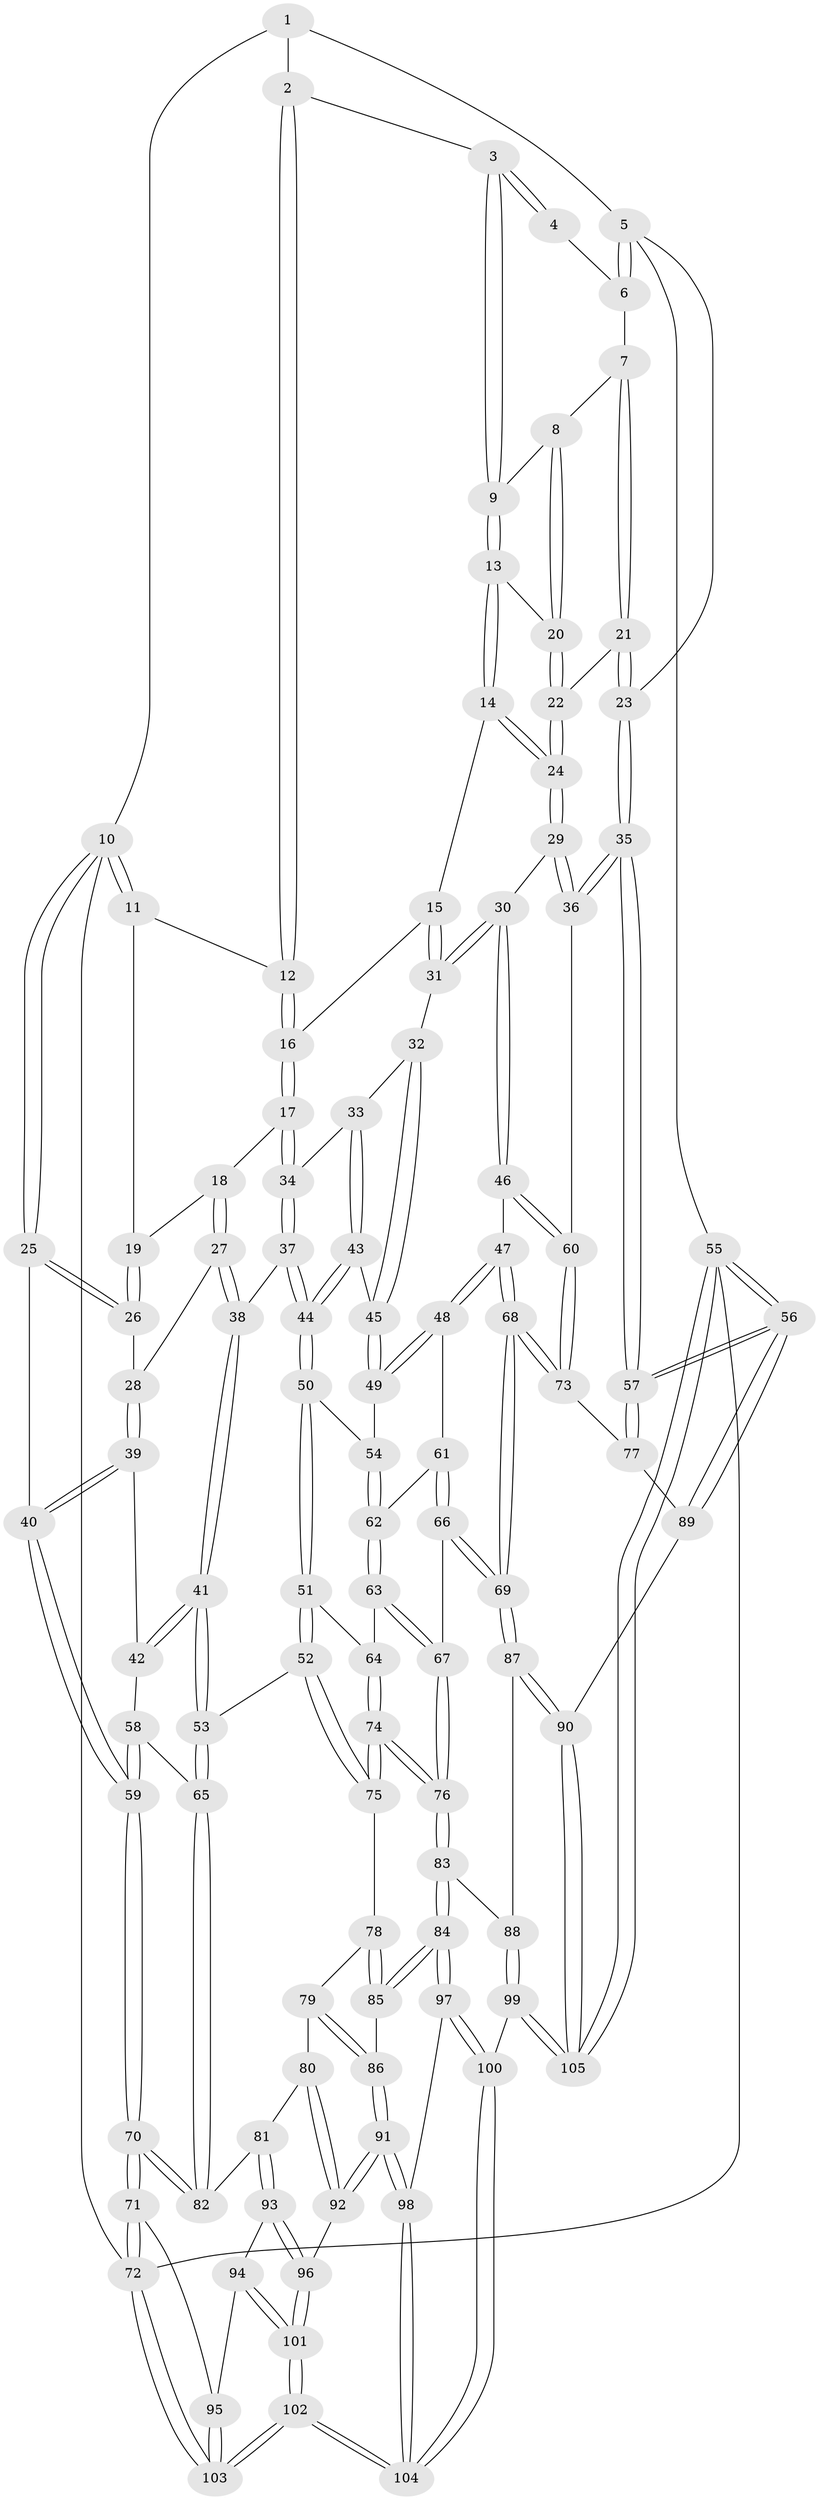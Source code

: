 // coarse degree distribution, {4: 0.4153846153846154, 5: 0.4, 3: 0.07692307692307693, 7: 0.015384615384615385, 6: 0.09230769230769231}
// Generated by graph-tools (version 1.1) at 2025/52/02/27/25 19:52:38]
// undirected, 105 vertices, 259 edges
graph export_dot {
graph [start="1"]
  node [color=gray90,style=filled];
  1 [pos="+0.8693126087439486+0"];
  2 [pos="+0.5541744956759508+0"];
  3 [pos="+0.6908381007246475+0.09991623710322824"];
  4 [pos="+0.8515886021973809+0.08636308781309783"];
  5 [pos="+1+0.1685951357362984"];
  6 [pos="+0.8575832612285953+0.09841742793414088"];
  7 [pos="+0.8427889273639152+0.17470395121509003"];
  8 [pos="+0.8281432672795578+0.17697884716014853"];
  9 [pos="+0.7066624880437272+0.15854172658400703"];
  10 [pos="+0+0"];
  11 [pos="+0.2757623340209679+0"];
  12 [pos="+0.48450326390039117+0"];
  13 [pos="+0.6907395801299708+0.2250374062888483"];
  14 [pos="+0.6757939667896011+0.25353079671556744"];
  15 [pos="+0.63146999383448+0.27996012355196576"];
  16 [pos="+0.43580759520641693+0.21091578515930526"];
  17 [pos="+0.42692981184554357+0.22118556527565322"];
  18 [pos="+0.20381647602210007+0.22175667673034063"];
  19 [pos="+0.1551795860829172+0.18565926434428015"];
  20 [pos="+0.7811927674810647+0.23170463420126278"];
  21 [pos="+0.8999640786462704+0.25070596949110585"];
  22 [pos="+0.8271240155271579+0.31641668850182364"];
  23 [pos="+1+0.2609454740131326"];
  24 [pos="+0.813704286436536+0.3350998872235139"];
  25 [pos="+0+0.07138253971539904"];
  26 [pos="+0+0.19036588964003692"];
  27 [pos="+0.19233913096206745+0.37919063565883376"];
  28 [pos="+0.09934453770079656+0.40772853360246786"];
  29 [pos="+0.8059242301270328+0.4777410840069661"];
  30 [pos="+0.7956009327819498+0.4827529631970593"];
  31 [pos="+0.6480643925321151+0.42414649746673744"];
  32 [pos="+0.6186369405081324+0.4379368217545623"];
  33 [pos="+0.474292529997883+0.40508961004375704"];
  34 [pos="+0.41408612545991297+0.36624287038480113"];
  35 [pos="+1+0.5228154116466421"];
  36 [pos="+1+0.5239195263464834"];
  37 [pos="+0.34385388774938375+0.44545934400053466"];
  38 [pos="+0.2871031892353037+0.4552167371957387"];
  39 [pos="+0.03822007666459905+0.4933090742078419"];
  40 [pos="+0+0.49333174351009573"];
  41 [pos="+0.1860132717793265+0.5996865755680192"];
  42 [pos="+0.08141450365937995+0.5345098566161219"];
  43 [pos="+0.506558199337693+0.530311119026991"];
  44 [pos="+0.410848702686516+0.5789404847377756"];
  45 [pos="+0.5694040018764603+0.5454130755560078"];
  46 [pos="+0.7541851869300433+0.5794127904857331"];
  47 [pos="+0.687072218930785+0.6446343057520196"];
  48 [pos="+0.6063200263370286+0.6287021895188729"];
  49 [pos="+0.5851629280281231+0.5933919793780255"];
  50 [pos="+0.41052864477040363+0.5902045385985468"];
  51 [pos="+0.38545201174103433+0.6612509749398269"];
  52 [pos="+0.3116672792553632+0.6870281469043243"];
  53 [pos="+0.1955018602854069+0.6393028844324435"];
  54 [pos="+0.46375412344954486+0.6018927995116805"];
  55 [pos="+1+1"];
  56 [pos="+1+0.9187461893420494"];
  57 [pos="+1+0.7774832564651225"];
  58 [pos="+0.025237178897036975+0.6612964857910258"];
  59 [pos="+0+0.6453756922497826"];
  60 [pos="+0.8657965834128213+0.703563478969851"];
  61 [pos="+0.5722825342383105+0.6581570677846781"];
  62 [pos="+0.5390768678433701+0.6540566740397511"];
  63 [pos="+0.4039999242607716+0.674739451454098"];
  64 [pos="+0.39923056705209936+0.6725082930854125"];
  65 [pos="+0.1268833045147137+0.7315387750916383"];
  66 [pos="+0.5279441007976816+0.7614999562406922"];
  67 [pos="+0.5156301676329458+0.7639350967687202"];
  68 [pos="+0.7216836963624328+0.8334680974753472"];
  69 [pos="+0.7058968670096184+0.8711527648508937"];
  70 [pos="+0+0.8468668543581743"];
  71 [pos="+0+0.8535221212438212"];
  72 [pos="+0+1"];
  73 [pos="+0.8519727577210539+0.759216702211565"];
  74 [pos="+0.41319125695937114+0.8138805865424088"];
  75 [pos="+0.3108980070563479+0.7415912473383459"];
  76 [pos="+0.43733754292074284+0.8627324616238317"];
  77 [pos="+0.8992994726891577+0.7817058715191666"];
  78 [pos="+0.3108598894129774+0.7417438234410679"];
  79 [pos="+0.2897654202738193+0.7723359665036399"];
  80 [pos="+0.19055746057526984+0.8452344134984604"];
  81 [pos="+0.15149941868039998+0.8322117695697627"];
  82 [pos="+0.1170580796647637+0.7637434375483695"];
  83 [pos="+0.43559612643557233+0.8694135827516979"];
  84 [pos="+0.42558477493479535+0.8751872866312596"];
  85 [pos="+0.360209983284678+0.8698675731778154"];
  86 [pos="+0.30021732726709954+0.8906633128043686"];
  87 [pos="+0.7064067335551003+0.9638009631232685"];
  88 [pos="+0.43815796891630343+0.8709605874128971"];
  89 [pos="+0.9165666579450455+0.8995643779321174"];
  90 [pos="+0.7113074715867629+0.9814568423522799"];
  91 [pos="+0.2687669350325397+0.9114036808183504"];
  92 [pos="+0.2655120621819443+0.9102128412885729"];
  93 [pos="+0.1203238337781171+0.8902667499983659"];
  94 [pos="+0.11353055743264695+0.8987112734235673"];
  95 [pos="+0.05645025083370306+0.919209212188315"];
  96 [pos="+0.19232145740042086+0.9642946660784001"];
  97 [pos="+0.41509232113841127+0.9154769480090656"];
  98 [pos="+0.31010975825698583+1"];
  99 [pos="+0.6060004763597243+1"];
  100 [pos="+0.4969641056741886+1"];
  101 [pos="+0.14245317447908398+1"];
  102 [pos="+0.10255077342393673+1"];
  103 [pos="+0.07195201691906415+1"];
  104 [pos="+0.31363932808418643+1"];
  105 [pos="+0.7010517204432213+1"];
  1 -- 2;
  1 -- 5;
  1 -- 10;
  2 -- 3;
  2 -- 12;
  2 -- 12;
  3 -- 4;
  3 -- 4;
  3 -- 9;
  3 -- 9;
  4 -- 6;
  5 -- 6;
  5 -- 6;
  5 -- 23;
  5 -- 55;
  6 -- 7;
  7 -- 8;
  7 -- 21;
  7 -- 21;
  8 -- 9;
  8 -- 20;
  8 -- 20;
  9 -- 13;
  9 -- 13;
  10 -- 11;
  10 -- 11;
  10 -- 25;
  10 -- 25;
  10 -- 72;
  11 -- 12;
  11 -- 19;
  12 -- 16;
  12 -- 16;
  13 -- 14;
  13 -- 14;
  13 -- 20;
  14 -- 15;
  14 -- 24;
  14 -- 24;
  15 -- 16;
  15 -- 31;
  15 -- 31;
  16 -- 17;
  16 -- 17;
  17 -- 18;
  17 -- 34;
  17 -- 34;
  18 -- 19;
  18 -- 27;
  18 -- 27;
  19 -- 26;
  19 -- 26;
  20 -- 22;
  20 -- 22;
  21 -- 22;
  21 -- 23;
  21 -- 23;
  22 -- 24;
  22 -- 24;
  23 -- 35;
  23 -- 35;
  24 -- 29;
  24 -- 29;
  25 -- 26;
  25 -- 26;
  25 -- 40;
  26 -- 28;
  27 -- 28;
  27 -- 38;
  27 -- 38;
  28 -- 39;
  28 -- 39;
  29 -- 30;
  29 -- 36;
  29 -- 36;
  30 -- 31;
  30 -- 31;
  30 -- 46;
  30 -- 46;
  31 -- 32;
  32 -- 33;
  32 -- 45;
  32 -- 45;
  33 -- 34;
  33 -- 43;
  33 -- 43;
  34 -- 37;
  34 -- 37;
  35 -- 36;
  35 -- 36;
  35 -- 57;
  35 -- 57;
  36 -- 60;
  37 -- 38;
  37 -- 44;
  37 -- 44;
  38 -- 41;
  38 -- 41;
  39 -- 40;
  39 -- 40;
  39 -- 42;
  40 -- 59;
  40 -- 59;
  41 -- 42;
  41 -- 42;
  41 -- 53;
  41 -- 53;
  42 -- 58;
  43 -- 44;
  43 -- 44;
  43 -- 45;
  44 -- 50;
  44 -- 50;
  45 -- 49;
  45 -- 49;
  46 -- 47;
  46 -- 60;
  46 -- 60;
  47 -- 48;
  47 -- 48;
  47 -- 68;
  47 -- 68;
  48 -- 49;
  48 -- 49;
  48 -- 61;
  49 -- 54;
  50 -- 51;
  50 -- 51;
  50 -- 54;
  51 -- 52;
  51 -- 52;
  51 -- 64;
  52 -- 53;
  52 -- 75;
  52 -- 75;
  53 -- 65;
  53 -- 65;
  54 -- 62;
  54 -- 62;
  55 -- 56;
  55 -- 56;
  55 -- 105;
  55 -- 105;
  55 -- 72;
  56 -- 57;
  56 -- 57;
  56 -- 89;
  56 -- 89;
  57 -- 77;
  57 -- 77;
  58 -- 59;
  58 -- 59;
  58 -- 65;
  59 -- 70;
  59 -- 70;
  60 -- 73;
  60 -- 73;
  61 -- 62;
  61 -- 66;
  61 -- 66;
  62 -- 63;
  62 -- 63;
  63 -- 64;
  63 -- 67;
  63 -- 67;
  64 -- 74;
  64 -- 74;
  65 -- 82;
  65 -- 82;
  66 -- 67;
  66 -- 69;
  66 -- 69;
  67 -- 76;
  67 -- 76;
  68 -- 69;
  68 -- 69;
  68 -- 73;
  68 -- 73;
  69 -- 87;
  69 -- 87;
  70 -- 71;
  70 -- 71;
  70 -- 82;
  70 -- 82;
  71 -- 72;
  71 -- 72;
  71 -- 95;
  72 -- 103;
  72 -- 103;
  73 -- 77;
  74 -- 75;
  74 -- 75;
  74 -- 76;
  74 -- 76;
  75 -- 78;
  76 -- 83;
  76 -- 83;
  77 -- 89;
  78 -- 79;
  78 -- 85;
  78 -- 85;
  79 -- 80;
  79 -- 86;
  79 -- 86;
  80 -- 81;
  80 -- 92;
  80 -- 92;
  81 -- 82;
  81 -- 93;
  81 -- 93;
  83 -- 84;
  83 -- 84;
  83 -- 88;
  84 -- 85;
  84 -- 85;
  84 -- 97;
  84 -- 97;
  85 -- 86;
  86 -- 91;
  86 -- 91;
  87 -- 88;
  87 -- 90;
  87 -- 90;
  88 -- 99;
  88 -- 99;
  89 -- 90;
  90 -- 105;
  90 -- 105;
  91 -- 92;
  91 -- 92;
  91 -- 98;
  91 -- 98;
  92 -- 96;
  93 -- 94;
  93 -- 96;
  93 -- 96;
  94 -- 95;
  94 -- 101;
  94 -- 101;
  95 -- 103;
  95 -- 103;
  96 -- 101;
  96 -- 101;
  97 -- 98;
  97 -- 100;
  97 -- 100;
  98 -- 104;
  98 -- 104;
  99 -- 100;
  99 -- 105;
  99 -- 105;
  100 -- 104;
  100 -- 104;
  101 -- 102;
  101 -- 102;
  102 -- 103;
  102 -- 103;
  102 -- 104;
  102 -- 104;
}
